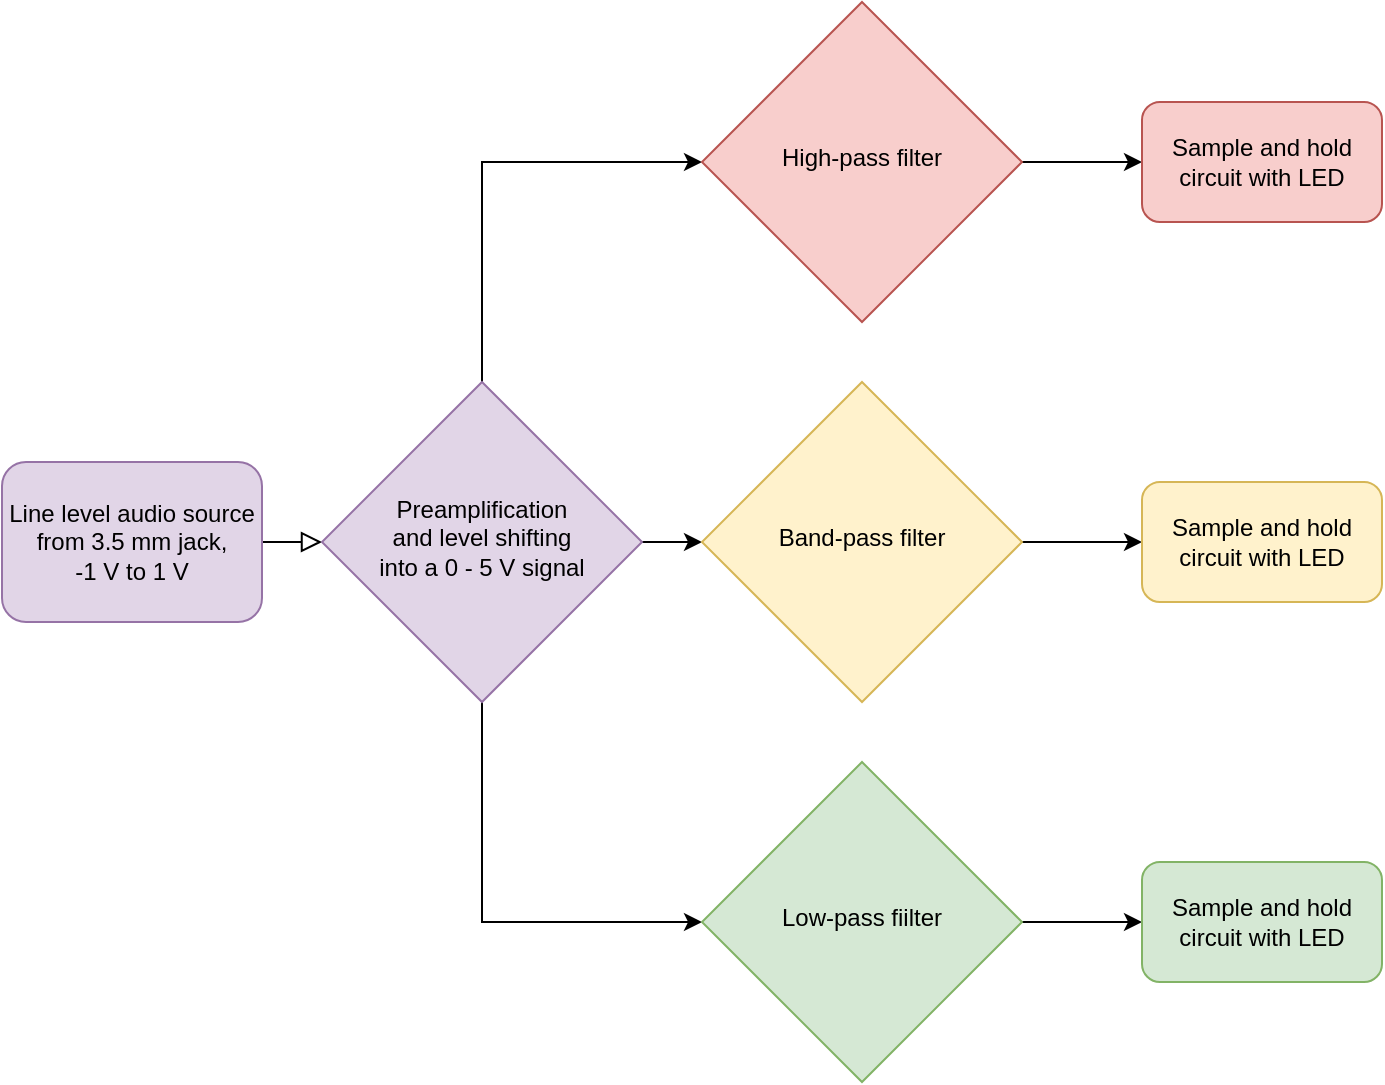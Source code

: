 <mxfile version="21.2.3" type="github">
  <diagram id="C5RBs43oDa-KdzZeNtuy" name="Page-1">
    <mxGraphModel dx="1434" dy="778" grid="1" gridSize="10" guides="1" tooltips="1" connect="1" arrows="1" fold="1" page="1" pageScale="1" pageWidth="827" pageHeight="1169" math="0" shadow="0">
      <root>
        <mxCell id="WIyWlLk6GJQsqaUBKTNV-0" />
        <mxCell id="WIyWlLk6GJQsqaUBKTNV-1" parent="WIyWlLk6GJQsqaUBKTNV-0" />
        <mxCell id="WIyWlLk6GJQsqaUBKTNV-2" value="" style="rounded=0;html=1;jettySize=auto;orthogonalLoop=1;fontSize=11;endArrow=block;endFill=0;endSize=8;strokeWidth=1;shadow=0;labelBackgroundColor=none;edgeStyle=orthogonalEdgeStyle;" parent="WIyWlLk6GJQsqaUBKTNV-1" source="WIyWlLk6GJQsqaUBKTNV-3" target="WIyWlLk6GJQsqaUBKTNV-6" edge="1">
          <mxGeometry relative="1" as="geometry" />
        </mxCell>
        <mxCell id="WIyWlLk6GJQsqaUBKTNV-3" value="&lt;div&gt;Line level audio source from 3.5 mm jack, &lt;br&gt;&lt;/div&gt;-1 V to 1 V&lt;br&gt;&lt;div&gt;&lt;span class=&quot;ILfuVd NA6bn&quot; lang=&quot;en&quot;&gt;&lt;/span&gt;&lt;/div&gt;" style="rounded=1;whiteSpace=wrap;html=1;fontSize=12;glass=0;strokeWidth=1;shadow=0;fillColor=#e1d5e7;strokeColor=#9673a6;" parent="WIyWlLk6GJQsqaUBKTNV-1" vertex="1">
          <mxGeometry x="20" y="300" width="130" height="80" as="geometry" />
        </mxCell>
        <mxCell id="1IB9mW9cTR4HP91F5KgD-3" style="edgeStyle=orthogonalEdgeStyle;rounded=0;orthogonalLoop=1;jettySize=auto;html=1;exitX=1;exitY=0.5;exitDx=0;exitDy=0;entryX=0;entryY=0.5;entryDx=0;entryDy=0;" edge="1" parent="WIyWlLk6GJQsqaUBKTNV-1" source="WIyWlLk6GJQsqaUBKTNV-6" target="1IB9mW9cTR4HP91F5KgD-0">
          <mxGeometry relative="1" as="geometry" />
        </mxCell>
        <mxCell id="1IB9mW9cTR4HP91F5KgD-4" style="edgeStyle=orthogonalEdgeStyle;rounded=0;orthogonalLoop=1;jettySize=auto;html=1;exitX=0.5;exitY=0;exitDx=0;exitDy=0;entryX=0;entryY=0.5;entryDx=0;entryDy=0;" edge="1" parent="WIyWlLk6GJQsqaUBKTNV-1" source="WIyWlLk6GJQsqaUBKTNV-6" target="1IB9mW9cTR4HP91F5KgD-2">
          <mxGeometry relative="1" as="geometry" />
        </mxCell>
        <mxCell id="1IB9mW9cTR4HP91F5KgD-5" style="edgeStyle=orthogonalEdgeStyle;rounded=0;orthogonalLoop=1;jettySize=auto;html=1;exitX=0.5;exitY=1;exitDx=0;exitDy=0;entryX=0;entryY=0.5;entryDx=0;entryDy=0;" edge="1" parent="WIyWlLk6GJQsqaUBKTNV-1" source="WIyWlLk6GJQsqaUBKTNV-6" target="1IB9mW9cTR4HP91F5KgD-1">
          <mxGeometry relative="1" as="geometry" />
        </mxCell>
        <mxCell id="WIyWlLk6GJQsqaUBKTNV-6" value="&lt;div&gt;Preamplification &lt;br&gt;&lt;/div&gt;&lt;div&gt;and level shifting &lt;br&gt;&lt;/div&gt;&lt;div&gt;into a 0 - 5 V signal&lt;/div&gt;" style="rhombus;whiteSpace=wrap;html=1;shadow=0;fontFamily=Helvetica;fontSize=12;align=center;strokeWidth=1;spacing=6;spacingTop=-4;fillColor=#e1d5e7;strokeColor=#9673a6;" parent="WIyWlLk6GJQsqaUBKTNV-1" vertex="1">
          <mxGeometry x="180" y="260" width="160" height="160" as="geometry" />
        </mxCell>
        <mxCell id="1IB9mW9cTR4HP91F5KgD-10" style="edgeStyle=orthogonalEdgeStyle;rounded=0;orthogonalLoop=1;jettySize=auto;html=1;exitX=1;exitY=0.5;exitDx=0;exitDy=0;" edge="1" parent="WIyWlLk6GJQsqaUBKTNV-1" source="1IB9mW9cTR4HP91F5KgD-0" target="1IB9mW9cTR4HP91F5KgD-7">
          <mxGeometry relative="1" as="geometry" />
        </mxCell>
        <mxCell id="1IB9mW9cTR4HP91F5KgD-0" value="Band-pass filter" style="rhombus;whiteSpace=wrap;html=1;shadow=0;fontFamily=Helvetica;fontSize=12;align=center;strokeWidth=1;spacing=6;spacingTop=-4;fillColor=#fff2cc;strokeColor=#d6b656;" vertex="1" parent="WIyWlLk6GJQsqaUBKTNV-1">
          <mxGeometry x="370" y="260" width="160" height="160" as="geometry" />
        </mxCell>
        <mxCell id="1IB9mW9cTR4HP91F5KgD-11" style="edgeStyle=orthogonalEdgeStyle;rounded=0;orthogonalLoop=1;jettySize=auto;html=1;exitX=1;exitY=0.5;exitDx=0;exitDy=0;entryX=0;entryY=0.5;entryDx=0;entryDy=0;" edge="1" parent="WIyWlLk6GJQsqaUBKTNV-1" source="1IB9mW9cTR4HP91F5KgD-1" target="1IB9mW9cTR4HP91F5KgD-8">
          <mxGeometry relative="1" as="geometry" />
        </mxCell>
        <mxCell id="1IB9mW9cTR4HP91F5KgD-1" value="Low-pass fiilter" style="rhombus;whiteSpace=wrap;html=1;shadow=0;fontFamily=Helvetica;fontSize=12;align=center;strokeWidth=1;spacing=6;spacingTop=-4;fillColor=#d5e8d4;strokeColor=#82b366;" vertex="1" parent="WIyWlLk6GJQsqaUBKTNV-1">
          <mxGeometry x="370" y="450" width="160" height="160" as="geometry" />
        </mxCell>
        <mxCell id="1IB9mW9cTR4HP91F5KgD-9" style="edgeStyle=orthogonalEdgeStyle;rounded=0;orthogonalLoop=1;jettySize=auto;html=1;exitX=1;exitY=0.5;exitDx=0;exitDy=0;entryX=0;entryY=0.5;entryDx=0;entryDy=0;" edge="1" parent="WIyWlLk6GJQsqaUBKTNV-1" source="1IB9mW9cTR4HP91F5KgD-2" target="1IB9mW9cTR4HP91F5KgD-6">
          <mxGeometry relative="1" as="geometry" />
        </mxCell>
        <mxCell id="1IB9mW9cTR4HP91F5KgD-2" value="High-pass filter" style="rhombus;whiteSpace=wrap;html=1;shadow=0;fontFamily=Helvetica;fontSize=12;align=center;strokeWidth=1;spacing=6;spacingTop=-4;fillColor=#f8cecc;strokeColor=#b85450;" vertex="1" parent="WIyWlLk6GJQsqaUBKTNV-1">
          <mxGeometry x="370" y="70" width="160" height="160" as="geometry" />
        </mxCell>
        <mxCell id="1IB9mW9cTR4HP91F5KgD-6" value="Sample and hold circuit with LED" style="rounded=1;whiteSpace=wrap;html=1;fillColor=#f8cecc;strokeColor=#b85450;" vertex="1" parent="WIyWlLk6GJQsqaUBKTNV-1">
          <mxGeometry x="590" y="120" width="120" height="60" as="geometry" />
        </mxCell>
        <mxCell id="1IB9mW9cTR4HP91F5KgD-7" value="Sample and hold circuit with LED" style="rounded=1;whiteSpace=wrap;html=1;fillColor=#fff2cc;strokeColor=#d6b656;" vertex="1" parent="WIyWlLk6GJQsqaUBKTNV-1">
          <mxGeometry x="590" y="310" width="120" height="60" as="geometry" />
        </mxCell>
        <mxCell id="1IB9mW9cTR4HP91F5KgD-8" value="Sample and hold circuit with LED" style="rounded=1;whiteSpace=wrap;html=1;fillColor=#d5e8d4;strokeColor=#82b366;" vertex="1" parent="WIyWlLk6GJQsqaUBKTNV-1">
          <mxGeometry x="590" y="500" width="120" height="60" as="geometry" />
        </mxCell>
      </root>
    </mxGraphModel>
  </diagram>
</mxfile>

